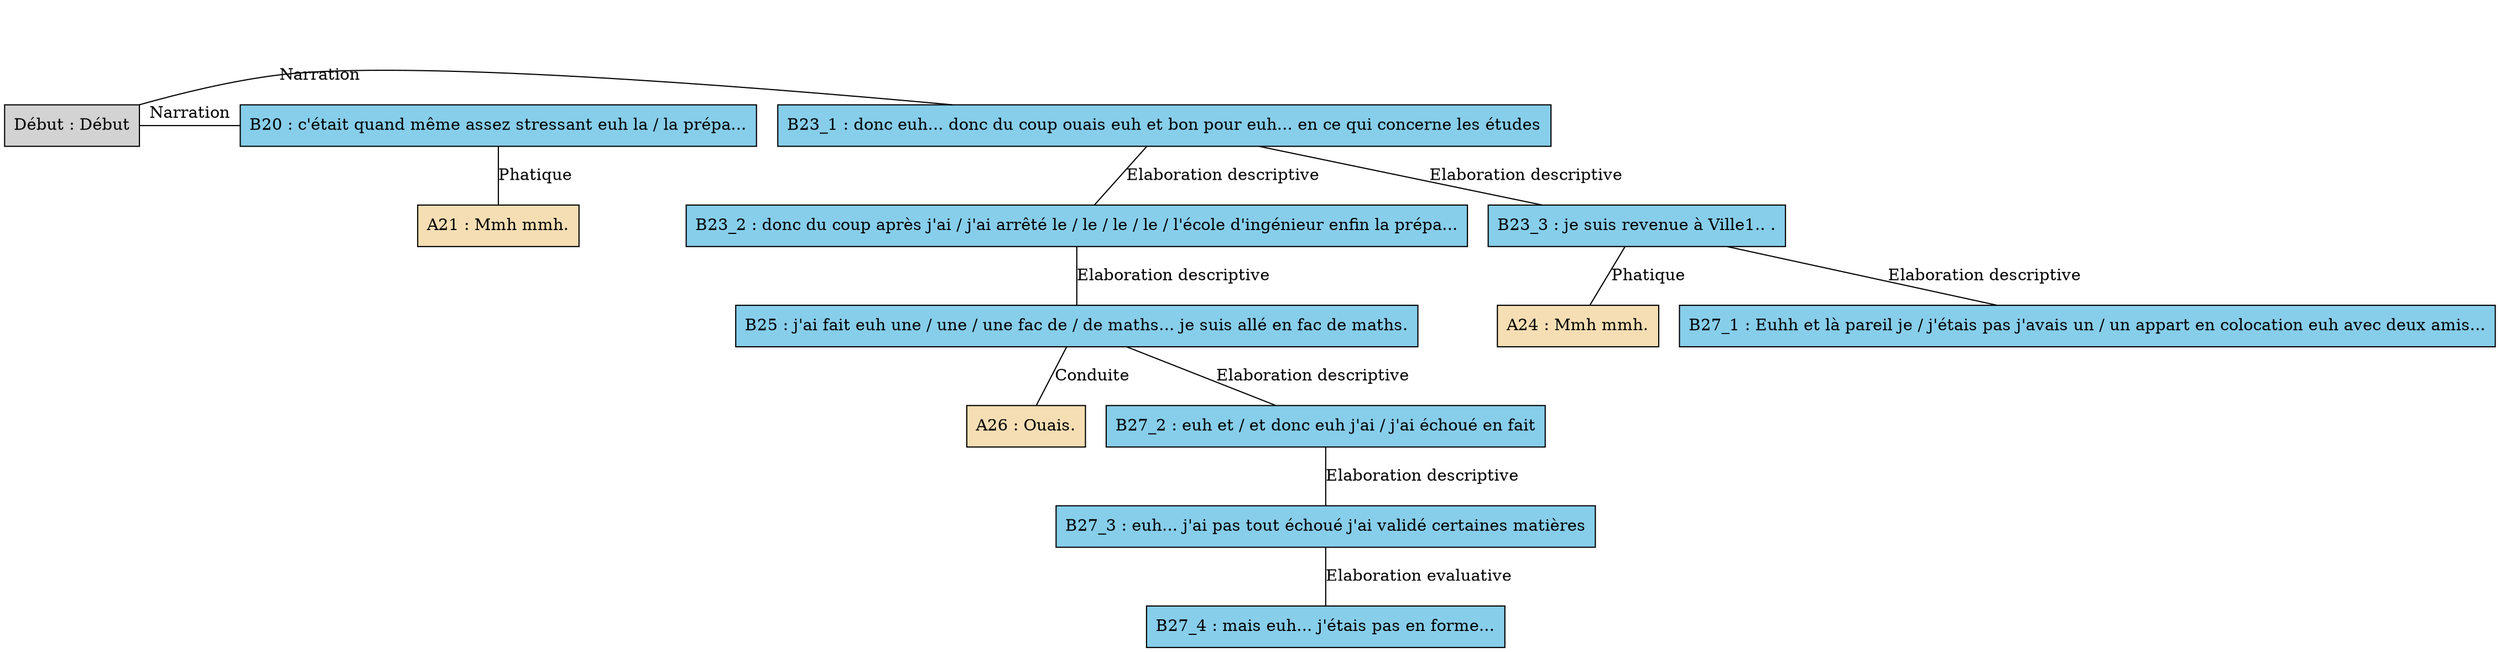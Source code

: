 digraph "Nord_-_A03" {
	node [shape=box style=filled]
	newrank=true
	zero [style=invis]
	"Début" [label="Début : Début"]
	B20 [label="B20 : c'était quand même assez stressant euh la / la prépa..." fillcolor=skyblue]
	A21 [label="A21 : Mmh mmh." fillcolor=wheat]
	B23_1 [label="B23_1 : donc euh... donc du coup ouais euh et bon pour euh... en ce qui concerne les études" fillcolor=skyblue]
	B23_2 [label="B23_2 : donc du coup après j'ai / j'ai arrêté le / le / le / le / l'école d'ingénieur enfin la prépa..." fillcolor=skyblue]
	B23_3 [label="B23_3 : je suis revenue à Ville1.. ." fillcolor=skyblue]
	A24 [label="A24 : Mmh mmh." fillcolor=wheat]
	B25 [label="B25 : j'ai fait euh une / une / une fac de / de maths... je suis allé en fac de maths." fillcolor=skyblue]
	A26 [label="A26 : Ouais." fillcolor=wheat]
	B27_1 [label="B27_1 : Euhh et là pareil je / j'étais pas j'avais un / un appart en colocation euh avec deux amis..." fillcolor=skyblue]
	B27_2 [label="B27_2 : euh et / et donc euh j'ai / j'ai échoué en fait" fillcolor=skyblue]
	B27_3 [label="B27_3 : euh... j'ai pas tout échoué j'ai validé certaines matières" fillcolor=skyblue]
	B27_4 [label="B27_4 : mais euh... j'étais pas en forme..." fillcolor=skyblue]
	zero -> "Début" [label="" style=invis]
	zero -> B20 [style=invis weight=1]
	"Début" -> B20 [label=Narration constraint=false dir=none]
	B20 -> A21 [label=Phatique dir=none weight=2]
	zero -> B23_1 [style=invis weight=1]
	"Début" -> B23_1 [label=Narration constraint=false dir=none]
	B23_1 -> B23_2 [label="Elaboration descriptive" dir=none weight=2]
	B23_1 -> B23_3 [label="Elaboration descriptive" dir=none weight=2]
	B23_3 -> A24 [label=Phatique dir=none weight=2]
	B23_2 -> B25 [label="Elaboration descriptive" dir=none weight=2]
	B25 -> A26 [label=Conduite dir=none weight=2]
	B23_3 -> B27_1 [label="Elaboration descriptive" dir=none weight=2]
	B25 -> B27_2 [label="Elaboration descriptive" dir=none weight=2]
	B27_2 -> B27_3 [label="Elaboration descriptive" dir=none weight=2]
	B27_3 -> B27_4 [label="Elaboration evaluative" dir=none weight=2]
}
